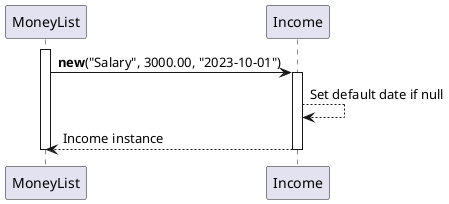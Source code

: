 @startuml Income_Creation
activate MoneyList
MoneyList -> Income : **new**("Salary", 3000.00, "2023-10-01")
activate Income
Income --> Income : Set default date if null
Income --> MoneyList : Income instance
deactivate Income
deactivate MoneyList
@enduml